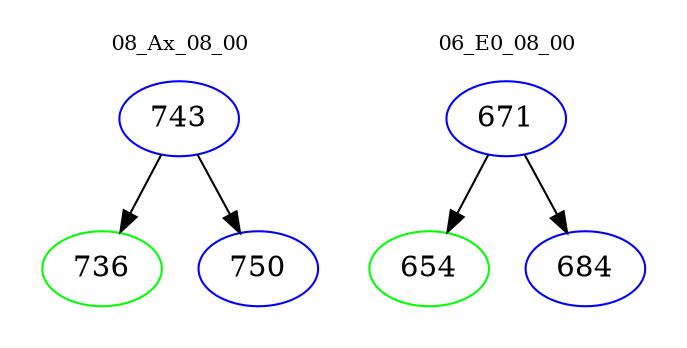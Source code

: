 digraph{
subgraph cluster_0 {
color = white
label = "08_Ax_08_00";
fontsize=10;
T0_743 [label="743", color="blue"]
T0_743 -> T0_736 [color="black"]
T0_736 [label="736", color="green"]
T0_743 -> T0_750 [color="black"]
T0_750 [label="750", color="blue"]
}
subgraph cluster_1 {
color = white
label = "06_E0_08_00";
fontsize=10;
T1_671 [label="671", color="blue"]
T1_671 -> T1_654 [color="black"]
T1_654 [label="654", color="green"]
T1_671 -> T1_684 [color="black"]
T1_684 [label="684", color="blue"]
}
}
